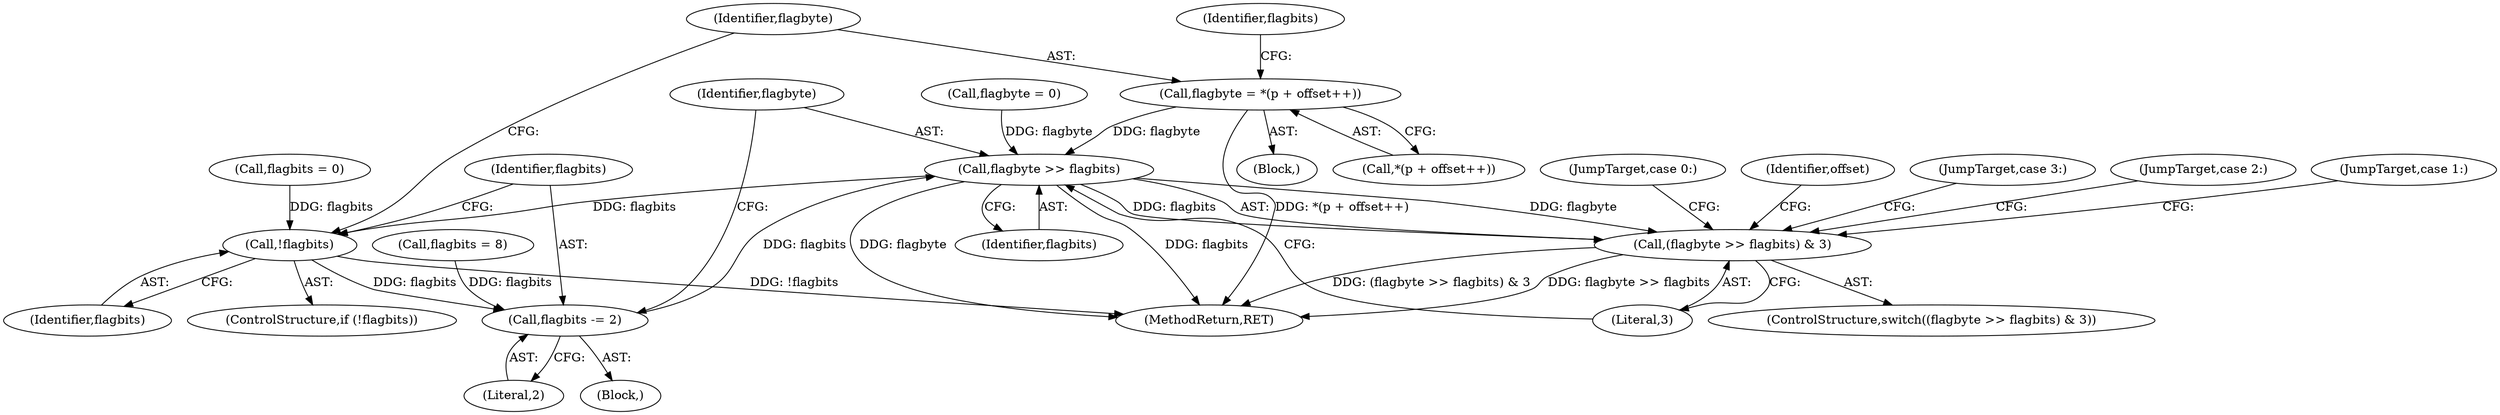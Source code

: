 digraph "0_libarchive_5562545b5562f6d12a4ef991fae158bf4ccf92b6@integer" {
"1000772" [label="(Call,flagbyte = *(p + offset++))"];
"1000787" [label="(Call,flagbyte >> flagbits)"];
"1000769" [label="(Call,!flagbits)"];
"1000782" [label="(Call,flagbits -= 2)"];
"1000786" [label="(Call,(flagbyte >> flagbits) & 3)"];
"1000786" [label="(Call,(flagbyte >> flagbits) & 3)"];
"1000753" [label="(Call,flagbits = 0)"];
"1000769" [label="(Call,!flagbits)"];
"1000756" [label="(Call,flagbyte = 0)"];
"1000784" [label="(Literal,2)"];
"1000770" [label="(Identifier,flagbits)"];
"1000810" [label="(JumpTarget,case 1:)"];
"1000768" [label="(ControlStructure,if (!flagbits))"];
"1000788" [label="(Identifier,flagbyte)"];
"1000780" [label="(Identifier,flagbits)"];
"1000785" [label="(ControlStructure,switch((flagbyte >> flagbits) & 3))"];
"1000790" [label="(Literal,3)"];
"1000771" [label="(Block,)"];
"1000773" [label="(Identifier,flagbyte)"];
"1000792" [label="(JumpTarget,case 0:)"];
"1000783" [label="(Identifier,flagbits)"];
"1000782" [label="(Call,flagbits -= 2)"];
"1000762" [label="(Identifier,offset)"];
"1000787" [label="(Call,flagbyte >> flagbits)"];
"1000772" [label="(Call,flagbyte = *(p + offset++))"];
"1000774" [label="(Call,*(p + offset++))"];
"1000789" [label="(Identifier,flagbits)"];
"1001741" [label="(MethodReturn,RET)"];
"1000853" [label="(JumpTarget,case 3:)"];
"1000828" [label="(JumpTarget,case 2:)"];
"1000767" [label="(Block,)"];
"1000779" [label="(Call,flagbits = 8)"];
"1000772" -> "1000771"  [label="AST: "];
"1000772" -> "1000774"  [label="CFG: "];
"1000773" -> "1000772"  [label="AST: "];
"1000774" -> "1000772"  [label="AST: "];
"1000780" -> "1000772"  [label="CFG: "];
"1000772" -> "1001741"  [label="DDG: *(p + offset++)"];
"1000772" -> "1000787"  [label="DDG: flagbyte"];
"1000787" -> "1000786"  [label="AST: "];
"1000787" -> "1000789"  [label="CFG: "];
"1000788" -> "1000787"  [label="AST: "];
"1000789" -> "1000787"  [label="AST: "];
"1000790" -> "1000787"  [label="CFG: "];
"1000787" -> "1001741"  [label="DDG: flagbits"];
"1000787" -> "1001741"  [label="DDG: flagbyte"];
"1000787" -> "1000769"  [label="DDG: flagbits"];
"1000787" -> "1000786"  [label="DDG: flagbyte"];
"1000787" -> "1000786"  [label="DDG: flagbits"];
"1000756" -> "1000787"  [label="DDG: flagbyte"];
"1000782" -> "1000787"  [label="DDG: flagbits"];
"1000769" -> "1000768"  [label="AST: "];
"1000769" -> "1000770"  [label="CFG: "];
"1000770" -> "1000769"  [label="AST: "];
"1000773" -> "1000769"  [label="CFG: "];
"1000783" -> "1000769"  [label="CFG: "];
"1000769" -> "1001741"  [label="DDG: !flagbits"];
"1000753" -> "1000769"  [label="DDG: flagbits"];
"1000769" -> "1000782"  [label="DDG: flagbits"];
"1000782" -> "1000767"  [label="AST: "];
"1000782" -> "1000784"  [label="CFG: "];
"1000783" -> "1000782"  [label="AST: "];
"1000784" -> "1000782"  [label="AST: "];
"1000788" -> "1000782"  [label="CFG: "];
"1000779" -> "1000782"  [label="DDG: flagbits"];
"1000786" -> "1000785"  [label="AST: "];
"1000786" -> "1000790"  [label="CFG: "];
"1000790" -> "1000786"  [label="AST: "];
"1000762" -> "1000786"  [label="CFG: "];
"1000792" -> "1000786"  [label="CFG: "];
"1000810" -> "1000786"  [label="CFG: "];
"1000828" -> "1000786"  [label="CFG: "];
"1000853" -> "1000786"  [label="CFG: "];
"1000786" -> "1001741"  [label="DDG: (flagbyte >> flagbits) & 3"];
"1000786" -> "1001741"  [label="DDG: flagbyte >> flagbits"];
}
